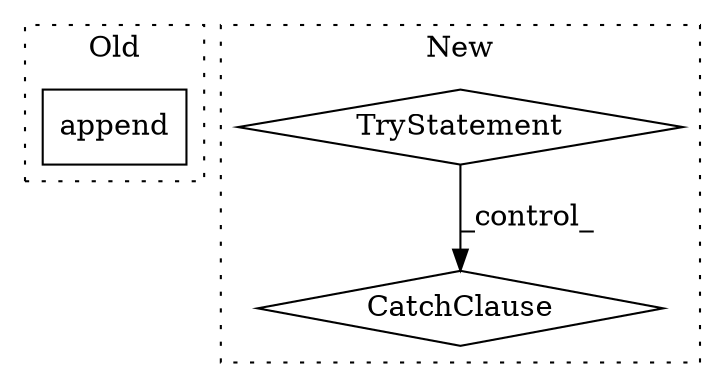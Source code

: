 digraph G {
subgraph cluster0 {
1 [label="append" a="32" s="9241,9298" l="7,1" shape="box"];
label = "Old";
style="dotted";
}
subgraph cluster1 {
2 [label="CatchClause" a="12" s="9446,9470" l="13,2" shape="diamond"];
3 [label="TryStatement" a="54" s="9367" l="4" shape="diamond"];
label = "New";
style="dotted";
}
3 -> 2 [label="_control_"];
}
